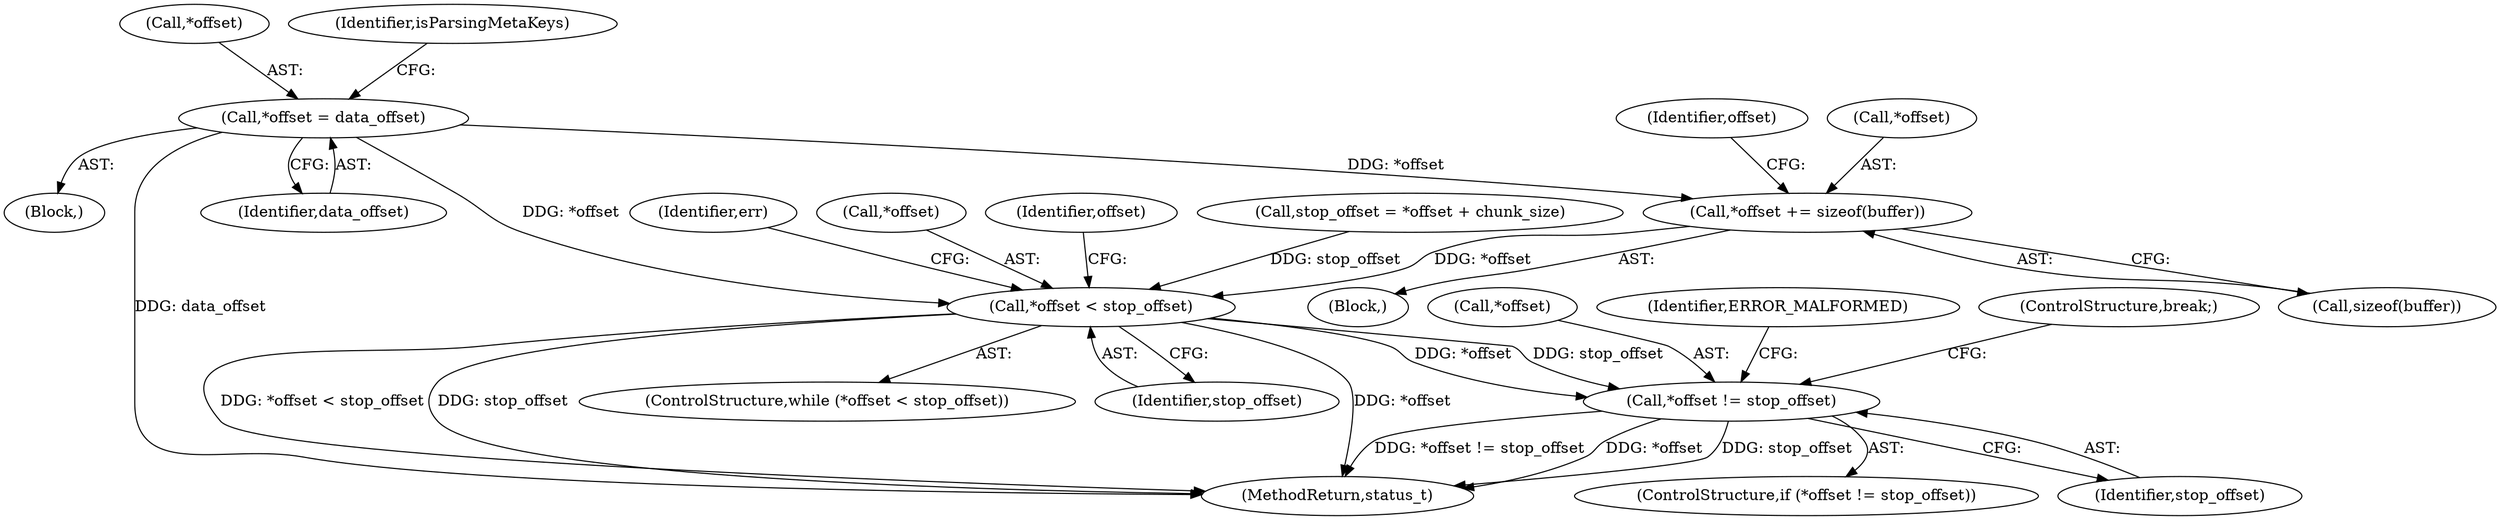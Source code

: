 digraph "0_Android_8a3a2f6ea7defe1a81bb32b3c9f3537f84749b9d@API" {
"1003028" [label="(Call,*offset += sizeof(buffer))"];
"1002973" [label="(Call,*offset = data_offset)"];
"1003034" [label="(Call,*offset < stop_offset)"];
"1003055" [label="(Call,*offset != stop_offset)"];
"1003057" [label="(Identifier,offset)"];
"1003036" [label="(Identifier,offset)"];
"1003037" [label="(Identifier,stop_offset)"];
"1002965" [label="(Block,)"];
"1003062" [label="(ControlStructure,break;)"];
"1003029" [label="(Call,*offset)"];
"1003031" [label="(Call,sizeof(buffer))"];
"1002974" [label="(Call,*offset)"];
"1002967" [label="(Call,stop_offset = *offset + chunk_size)"];
"1003055" [label="(Call,*offset != stop_offset)"];
"1002979" [label="(Identifier,isParsingMetaKeys)"];
"1002986" [label="(Block,)"];
"1003041" [label="(Identifier,err)"];
"1003923" [label="(MethodReturn,status_t)"];
"1003056" [label="(Call,*offset)"];
"1002973" [label="(Call,*offset = data_offset)"];
"1003033" [label="(ControlStructure,while (*offset < stop_offset))"];
"1002976" [label="(Identifier,data_offset)"];
"1003054" [label="(ControlStructure,if (*offset != stop_offset))"];
"1003058" [label="(Identifier,stop_offset)"];
"1003061" [label="(Identifier,ERROR_MALFORMED)"];
"1003028" [label="(Call,*offset += sizeof(buffer))"];
"1003035" [label="(Call,*offset)"];
"1003034" [label="(Call,*offset < stop_offset)"];
"1003028" -> "1002986"  [label="AST: "];
"1003028" -> "1003031"  [label="CFG: "];
"1003029" -> "1003028"  [label="AST: "];
"1003031" -> "1003028"  [label="AST: "];
"1003036" -> "1003028"  [label="CFG: "];
"1002973" -> "1003028"  [label="DDG: *offset"];
"1003028" -> "1003034"  [label="DDG: *offset"];
"1002973" -> "1002965"  [label="AST: "];
"1002973" -> "1002976"  [label="CFG: "];
"1002974" -> "1002973"  [label="AST: "];
"1002976" -> "1002973"  [label="AST: "];
"1002979" -> "1002973"  [label="CFG: "];
"1002973" -> "1003923"  [label="DDG: data_offset"];
"1002973" -> "1003034"  [label="DDG: *offset"];
"1003034" -> "1003033"  [label="AST: "];
"1003034" -> "1003037"  [label="CFG: "];
"1003035" -> "1003034"  [label="AST: "];
"1003037" -> "1003034"  [label="AST: "];
"1003041" -> "1003034"  [label="CFG: "];
"1003057" -> "1003034"  [label="CFG: "];
"1003034" -> "1003923"  [label="DDG: stop_offset"];
"1003034" -> "1003923"  [label="DDG: *offset"];
"1003034" -> "1003923"  [label="DDG: *offset < stop_offset"];
"1002967" -> "1003034"  [label="DDG: stop_offset"];
"1003034" -> "1003055"  [label="DDG: *offset"];
"1003034" -> "1003055"  [label="DDG: stop_offset"];
"1003055" -> "1003054"  [label="AST: "];
"1003055" -> "1003058"  [label="CFG: "];
"1003056" -> "1003055"  [label="AST: "];
"1003058" -> "1003055"  [label="AST: "];
"1003061" -> "1003055"  [label="CFG: "];
"1003062" -> "1003055"  [label="CFG: "];
"1003055" -> "1003923"  [label="DDG: stop_offset"];
"1003055" -> "1003923"  [label="DDG: *offset != stop_offset"];
"1003055" -> "1003923"  [label="DDG: *offset"];
}
